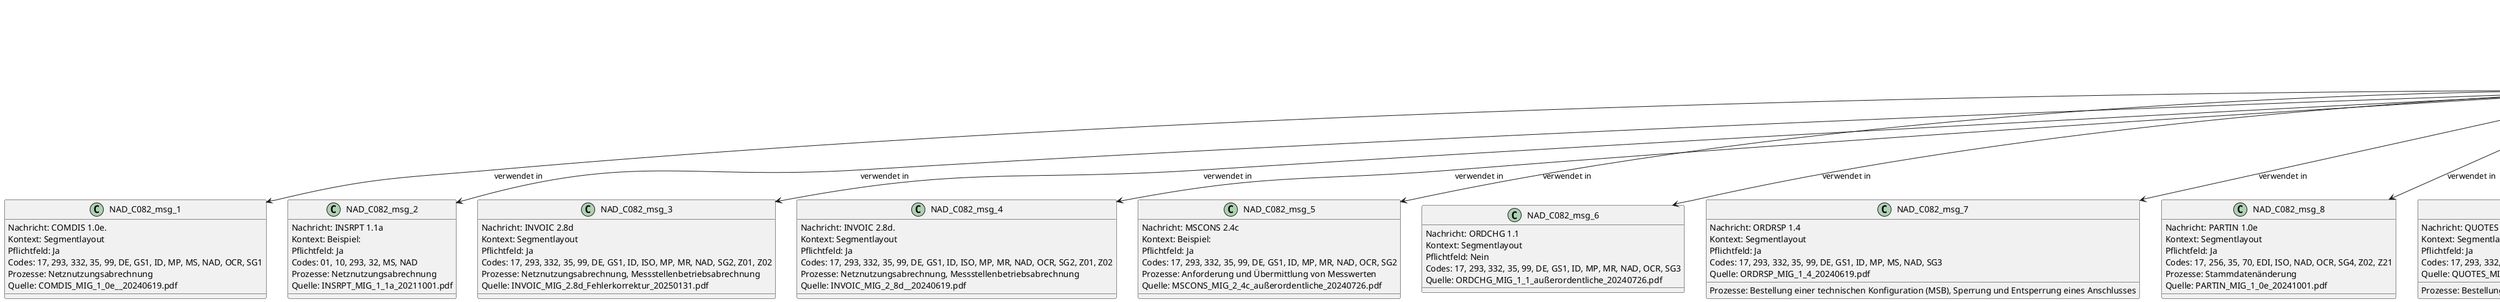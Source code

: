 @startuml
title Datenatlas – NAD:C082
class NAD_C082 {
  Name: Identifikation des Beteiligten
  Prozesse:
    - Netznutzungsabrechnung
    - Messstellenbetriebsabrechnung
    - Anforderung und Übermittlung von Messwerten
    - Bestellung einer technischen Konfiguration (MSB)
    - Sperrung und Entsperrung eines Anschlusses
    - Stammdatenänderung
}
class NAD_C082_msg_1 {
  Nachricht: COMDIS 1.0e.
  Kontext: Segmentlayout
  Pflichtfeld: Ja
  Codes: 17, 293, 332, 35, 99, DE, GS1, ID, MP, MS, NAD, OCR, SG1
  Prozesse: Netznutzungsabrechnung
  Quelle: COMDIS_MIG_1_0e__20240619.pdf
}
NAD_C082 --> NAD_C082_msg_1 : verwendet in
class NAD_C082_msg_2 {
  Nachricht: INSRPT 1.1a
  Kontext: Beispiel:
  Pflichtfeld: Ja
  Codes: 01, 10, 293, 32, MS, NAD
  Prozesse: Netznutzungsabrechnung
  Quelle: INSRPT_MIG_1_1a_20211001.pdf
}
NAD_C082 --> NAD_C082_msg_2 : verwendet in
class NAD_C082_msg_3 {
  Nachricht: INVOIC 2.8d
  Kontext: Segmentlayout
  Pflichtfeld: Ja
  Codes: 17, 293, 332, 35, 99, DE, GS1, ID, ISO, MP, MR, NAD, SG2, Z01, Z02
  Prozesse: Netznutzungsabrechnung, Messstellenbetriebsabrechnung
  Quelle: INVOIC_MIG_2.8d_Fehlerkorrektur_20250131.pdf
}
NAD_C082 --> NAD_C082_msg_3 : verwendet in
class NAD_C082_msg_4 {
  Nachricht: INVOIC 2.8d.
  Kontext: Segmentlayout
  Pflichtfeld: Ja
  Codes: 17, 293, 332, 35, 99, DE, GS1, ID, ISO, MP, MR, NAD, OCR, SG2, Z01, Z02
  Prozesse: Netznutzungsabrechnung, Messstellenbetriebsabrechnung
  Quelle: INVOIC_MIG_2_8d__20240619.pdf
}
NAD_C082 --> NAD_C082_msg_4 : verwendet in
class NAD_C082_msg_5 {
  Nachricht: MSCONS 2.4c
  Kontext: Beispiel:
  Pflichtfeld: Ja
  Codes: 17, 293, 332, 35, 99, DE, GS1, ID, MP, MR, NAD, OCR, SG2
  Prozesse: Anforderung und Übermittlung von Messwerten
  Quelle: MSCONS_MIG_2_4c_außerordentliche_20240726.pdf
}
NAD_C082 --> NAD_C082_msg_5 : verwendet in
class NAD_C082_msg_6 {
  Nachricht: ORDCHG 1.1
  Kontext: Segmentlayout
  Pflichtfeld: Nein
  Codes: 17, 293, 332, 35, 99, DE, GS1, ID, MP, MR, NAD, OCR, SG3
  Quelle: ORDCHG_MIG_1_1_außerordentliche_20240726.pdf
}
NAD_C082 --> NAD_C082_msg_6 : verwendet in
class NAD_C082_msg_7 {
  Nachricht: ORDRSP 1.4
  Kontext: Segmentlayout
  Pflichtfeld: Ja
  Codes: 17, 293, 332, 35, 99, DE, GS1, ID, MP, MS, NAD, SG3
  Prozesse: Bestellung einer technischen Konfiguration (MSB), Sperrung und Entsperrung eines Anschlusses
  Quelle: ORDRSP_MIG_1_4_20240619.pdf
}
NAD_C082 --> NAD_C082_msg_7 : verwendet in
class NAD_C082_msg_8 {
  Nachricht: PARTIN 1.0e
  Kontext: Segmentlayout
  Pflichtfeld: Ja
  Codes: 17, 256, 35, 70, EDI, ISO, NAD, OCR, SG4, Z02, Z21
  Prozesse: Stammdatenänderung
  Quelle: PARTIN_MIG_1_0e_20241001.pdf
}
NAD_C082 --> NAD_C082_msg_8 : verwendet in
class NAD_C082_msg_9 {
  Nachricht: QUOTES 1.3a
  Kontext: Segmentlayout
  Pflichtfeld: Ja
  Codes: 17, 293, 332, 35, 99, DE, GS1, ID, MP, MR, NAD
  Prozesse: Bestellung einer technischen Konfiguration (MSB), Sperrung und Entsperrung eines Anschlusses
  Quelle: QUOTES_MIG_1_3a_Fehlerkorrektur_20241213.pdf
}
NAD_C082 --> NAD_C082_msg_9 : verwendet in
class NAD_C082_msg_10 {
  Nachricht: REMADV 2.9c
  Kontext: Segmentlayout
  Pflichtfeld: Ja
  Codes: 17, 293, 332, 35, 99, DE, GS1, ID, MP, MR, NAD, OCR, SG1
  Prozesse: Netznutzungsabrechnung
  Quelle: REMADV_MIG_2.9c_außerordentliche_20240726.pdf
}
NAD_C082 --> NAD_C082_msg_10 : verwendet in
class NAD_C082_msg_11 {
  Nachricht: REQOTE 1.3b
  Kontext: Segmentlayout
  Pflichtfeld: Ja
  Codes: 17, 293, 35, 99, DDM, DE, EDI, GS1, ID, MP, NAD, NB, OCR
  Prozesse: Bestellung einer technischen Konfiguration (MSB)
  Quelle: REQOTE_MIG_1_3b_20241001.pdf
}
NAD_C082 --> NAD_C082_msg_11 : verwendet in
class NAD_C082_proc_1 <<process>> {
  Netznutzungsabrechnung
  Gesetze: StromNEV, StromNZV
  Zusammenfassung: Wie funktioniert die Netznutzungsabrechnung zwischen Netzbetreiber und Lieferant?
}
NAD_C082 ..> NAD_C082_proc_1 : eingebettet in
class NAD_C082_proc_2 <<process>> {
  Messstellenbetriebsabrechnung
  Gesetze: MsbG
  Zusammenfassung: Beschreibe den Prozess der Abrechnung von Messstellenbetriebsleistungen.
}
NAD_C082 ..> NAD_C082_proc_2 : eingebettet in
class NAD_C082_proc_3 <<process>> {
  Anforderung und Übermittlung von Messwerten
  Gesetze: MsbG
  Zusammenfassung: Wie kann ein Marktpartner (z.B.
}
NAD_C082 ..> NAD_C082_proc_3 : eingebettet in
class NAD_C082_proc_4 <<process>> {
  Bestellung einer technischen Konfiguration (MSB)
  Gesetze: MsbG, EnWG
  Zusammenfassung: Erläutere den Prozess zur Bestellung einer spezifischen technischen Konfiguration bei einem Messstellenbetreiber, beispielsweise für ein intelligentes Messsystem.
}
NAD_C082 ..> NAD_C082_proc_4 : eingebettet in
class NAD_C082_proc_5 <<process>> {
  Sperrung und Entsperrung eines Anschlusses
  Gesetze: StromGVV
  Zusammenfassung: Beschreibe den End-to-End-Prozess für die Sperrung und Wiederherstellung eines Netzanschlusses.
}
NAD_C082 ..> NAD_C082_proc_5 : eingebettet in
class NAD_C082_proc_6 <<process>> {
  Stammdatenänderung
  Zusammenfassung: Wie wird eine Stammdatenänderung an einer Marktlokation, wie z.B.
}
NAD_C082 ..> NAD_C082_proc_6 : eingebettet in
@enduml